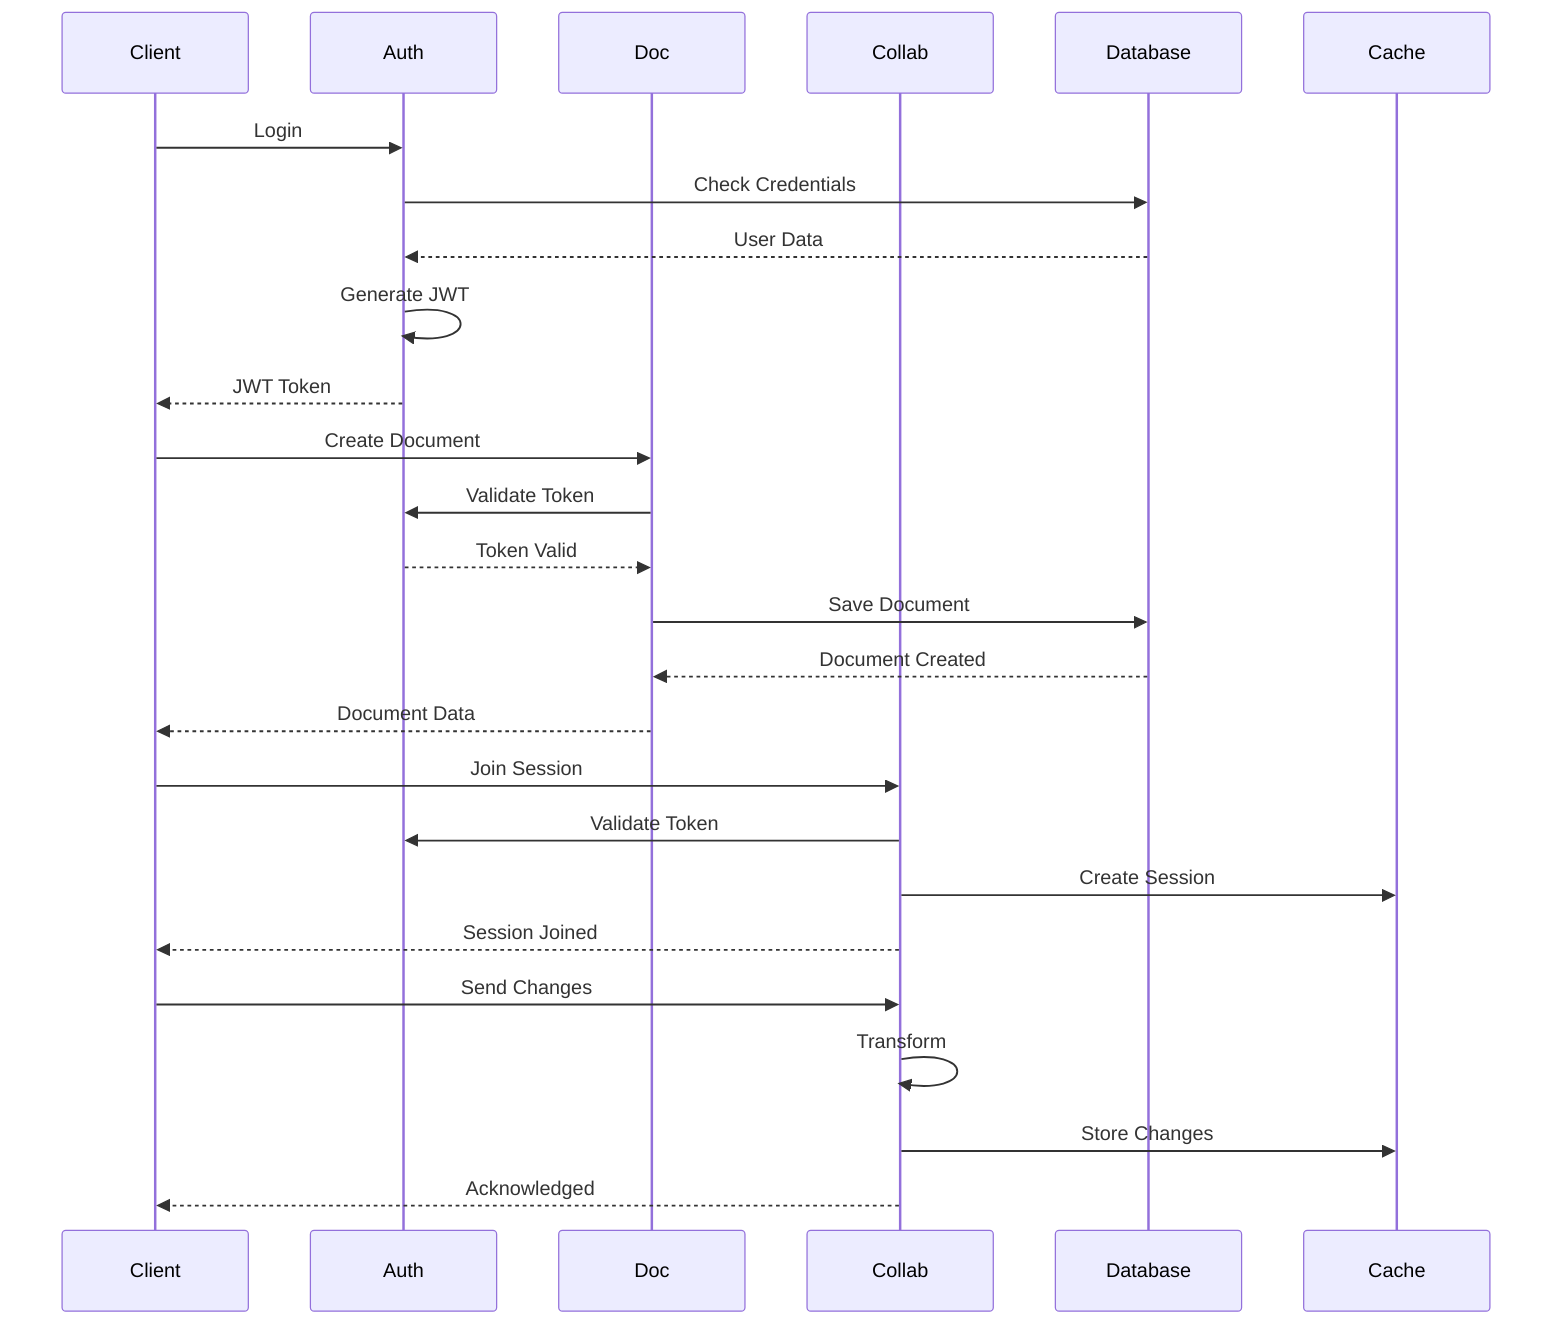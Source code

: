 sequenceDiagram
    participant C as Client
    participant A as Auth
    participant D as Doc
    participant Co as Collab
    participant DB as Database
    participant Ca as Cache

    C->>A: Login
    A->>DB: Check Credentials
    DB-->>A: User Data
    A->>A: Generate JWT
    A-->>C: JWT Token

    C->>D: Create Document
    D->>A: Validate Token
    A-->>D: Token Valid
    D->>DB: Save Document
    DB-->>D: Document Created
    D-->>C: Document Data

    C->>Co: Join Session
    Co->>A: Validate Token
    Co->>Ca: Create Session
    Co-->>C: Session Joined

    C->>Co: Send Changes
    Co->>Co: Transform
    Co->>Ca: Store Changes
    Co-->>C: Acknowledged